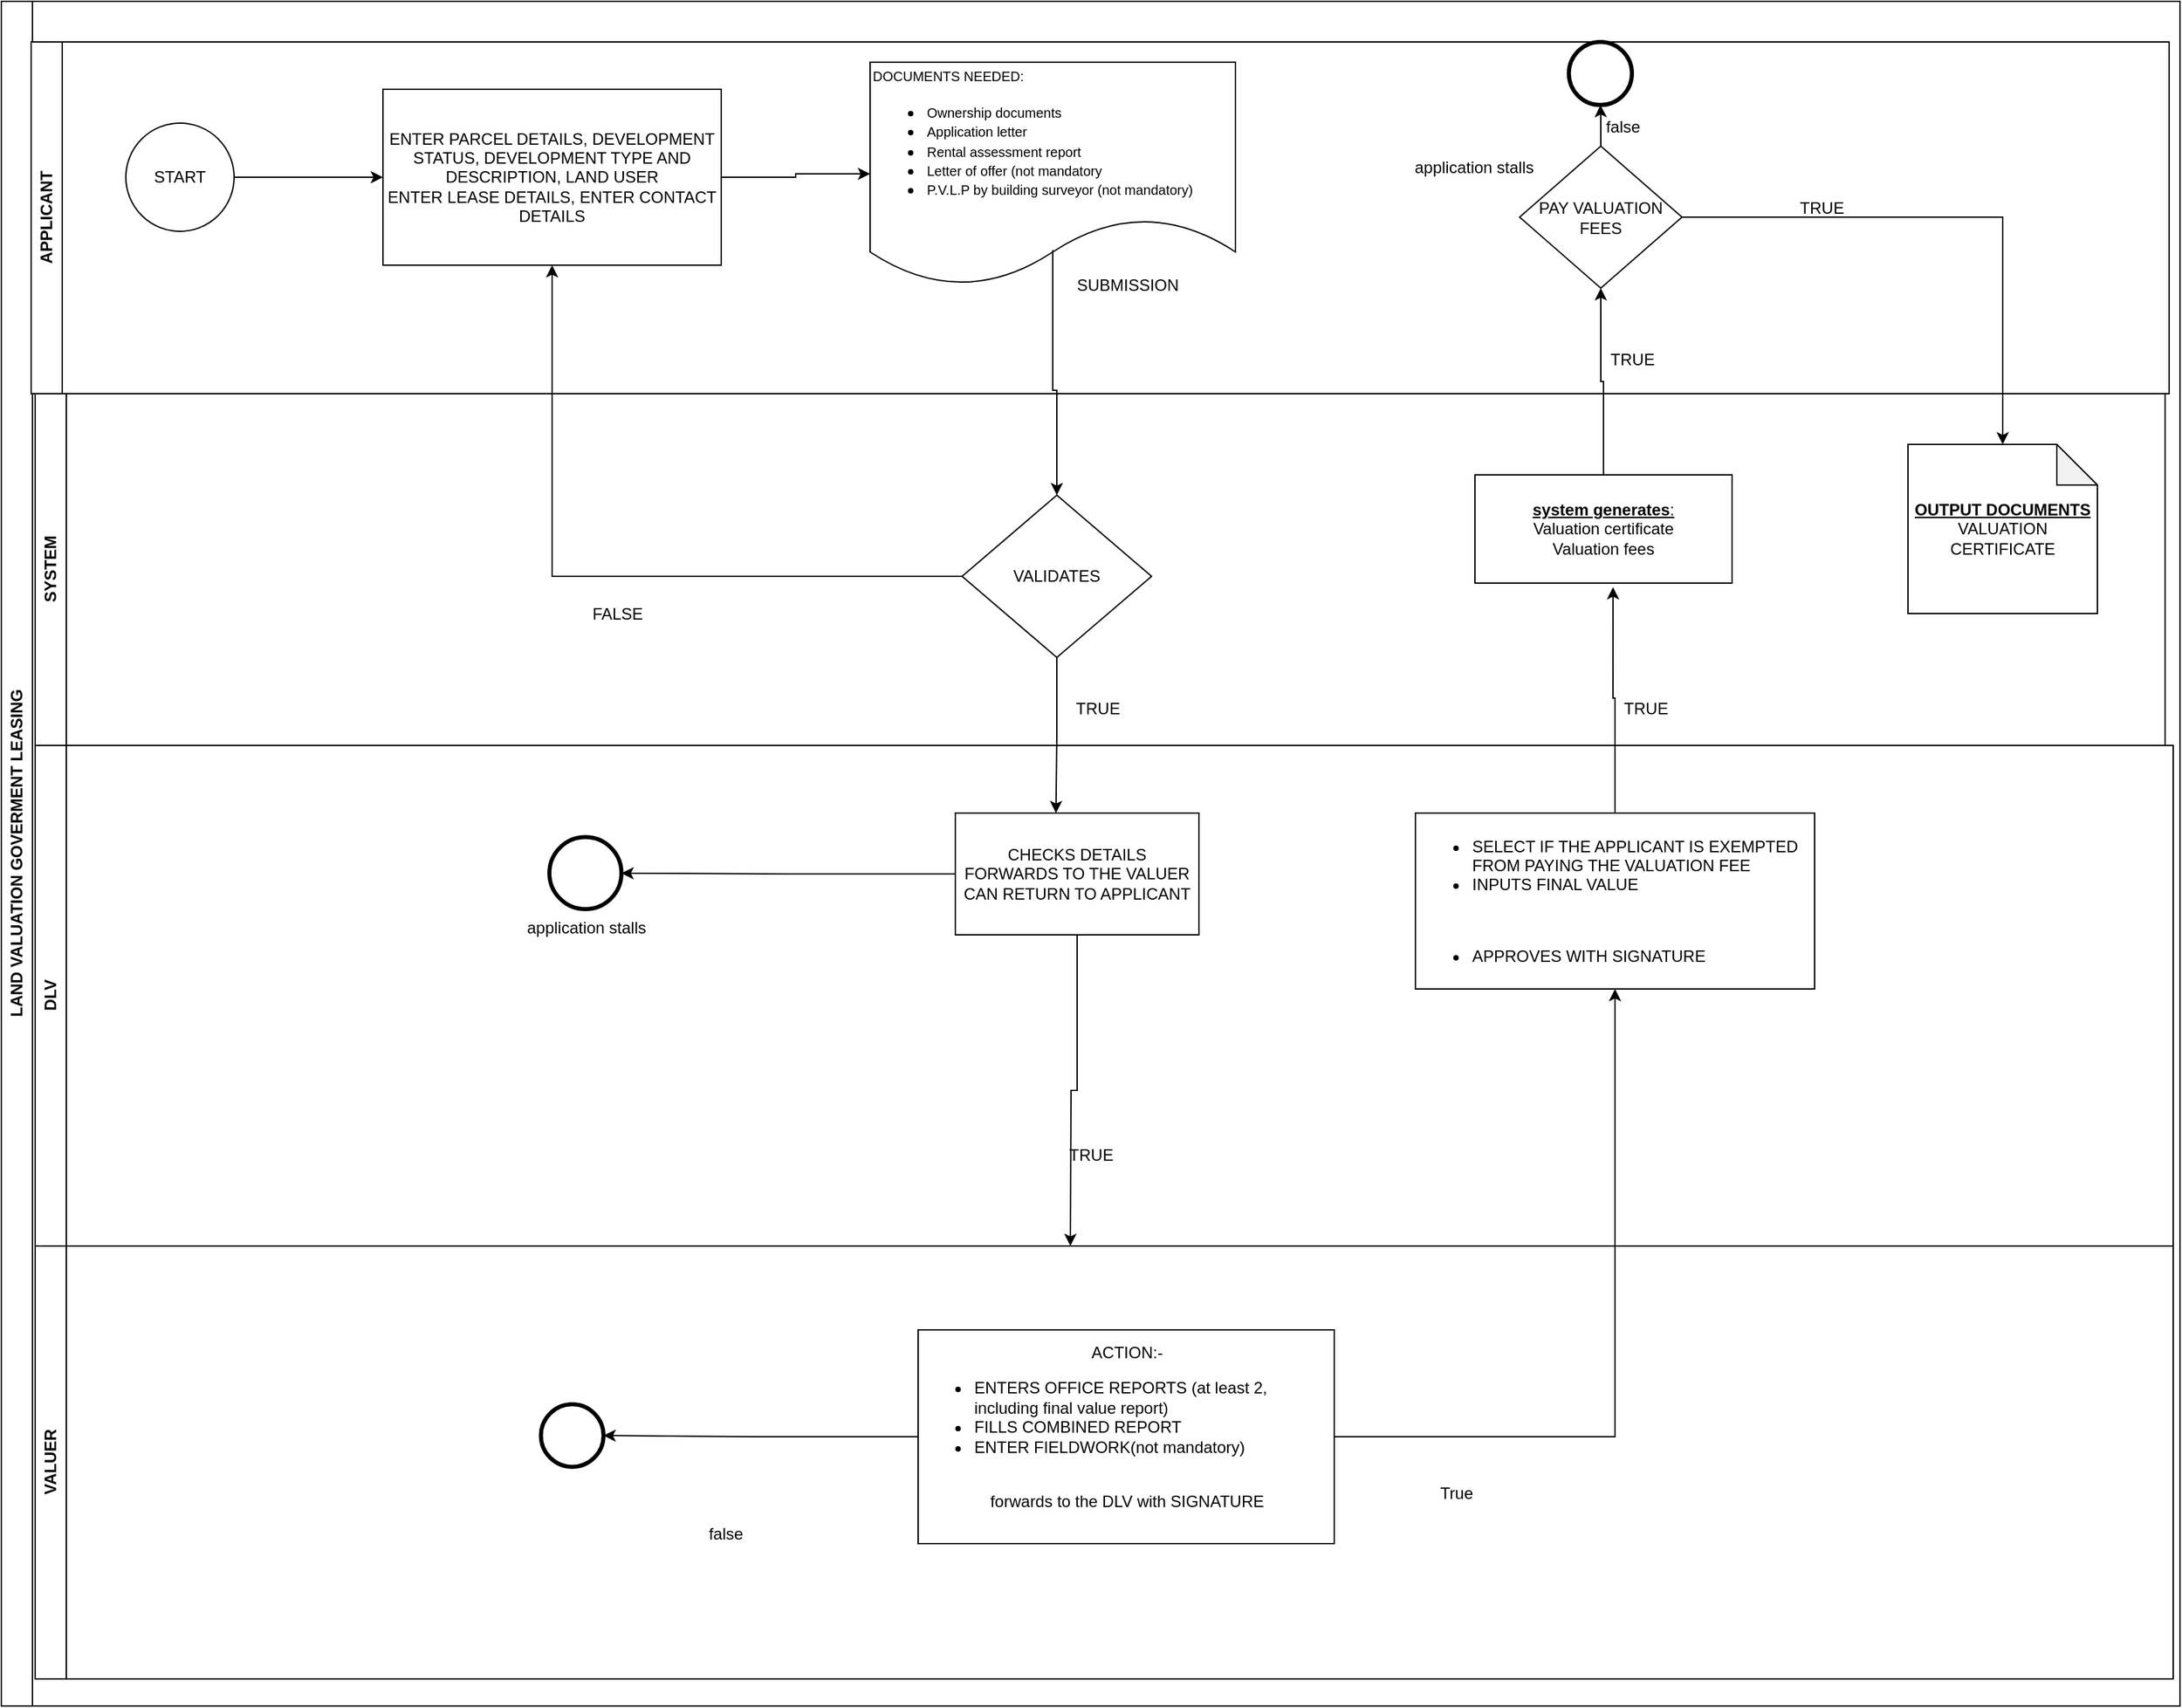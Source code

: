 <mxfile version="24.5.2" type="github">
  <diagram name="Page-1" id="YHwTrwpui1WUX2zM5O42">
    <mxGraphModel dx="1434" dy="1838" grid="1" gridSize="10" guides="1" tooltips="1" connect="1" arrows="1" fold="1" page="1" pageScale="1" pageWidth="850" pageHeight="1100" math="0" shadow="0">
      <root>
        <mxCell id="0" />
        <mxCell id="1" parent="0" />
        <mxCell id="rmX3BGi-3fITCv1f9dis-1" value="LAND VALUATION GOVERMENT LEASING" style="swimlane;horizontal=0;whiteSpace=wrap;html=1;" vertex="1" parent="1">
          <mxGeometry x="75" y="-90" width="1610" height="1260" as="geometry" />
        </mxCell>
        <mxCell id="rmX3BGi-3fITCv1f9dis-2" value="APPLICANT" style="swimlane;horizontal=0;whiteSpace=wrap;html=1;" vertex="1" parent="rmX3BGi-3fITCv1f9dis-1">
          <mxGeometry x="22" y="30" width="1580" height="260" as="geometry" />
        </mxCell>
        <mxCell id="rmX3BGi-3fITCv1f9dis-8" value="" style="edgeStyle=orthogonalEdgeStyle;rounded=0;orthogonalLoop=1;jettySize=auto;html=1;" edge="1" parent="rmX3BGi-3fITCv1f9dis-2" source="rmX3BGi-3fITCv1f9dis-3" target="rmX3BGi-3fITCv1f9dis-4">
          <mxGeometry relative="1" as="geometry" />
        </mxCell>
        <mxCell id="rmX3BGi-3fITCv1f9dis-3" value="ENTER PARCEL DETAILS, DEVELOPMENT STATUS, DEVELOPMENT TYPE AND DESCRIPTION, LAND USER&lt;div&gt;ENTER LEASE DETAILS, ENTER CONTACT DETAILS&lt;/div&gt;" style="whiteSpace=wrap;html=1;" vertex="1" parent="rmX3BGi-3fITCv1f9dis-2">
          <mxGeometry x="260" y="35" width="250" height="130" as="geometry" />
        </mxCell>
        <mxCell id="rmX3BGi-3fITCv1f9dis-4" value="&lt;div style=&quot;&quot;&gt;&lt;span style=&quot;background-color: initial;&quot;&gt;&lt;font style=&quot;font-size: 10px;&quot;&gt;DOCUMENTS NEEDED:&lt;/font&gt;&lt;/span&gt;&lt;/div&gt;&lt;div&gt;&lt;ul&gt;&lt;li&gt;&lt;span id=&quot;docs-internal-guid-4d663203-7fff-78c6-eab6-bbc14cb6f304&quot;&gt;&lt;font style=&quot;font-size: 10px;&quot;&gt;&lt;span style=&quot;background-color: transparent; white-space-collapse: preserve; font-family: Arial, sans-serif;&quot;&gt;Ownership documents&lt;/span&gt;&lt;/font&gt;&lt;/span&gt;&lt;/li&gt;&lt;li&gt;&lt;span id=&quot;docs-internal-guid-4d663203-7fff-78c6-eab6-bbc14cb6f304&quot;&gt;&lt;font style=&quot;font-size: 10px;&quot;&gt;&lt;span style=&quot;background-color: transparent; white-space-collapse: preserve; font-family: Arial, sans-serif;&quot;&gt;Application letter&lt;/span&gt;&lt;/font&gt;&lt;/span&gt;&lt;/li&gt;&lt;li&gt;&lt;span id=&quot;docs-internal-guid-4d663203-7fff-78c6-eab6-bbc14cb6f304&quot;&gt;&lt;font style=&quot;font-size: 10px;&quot;&gt;&lt;span style=&quot;background-color: transparent; white-space-collapse: preserve; font-family: Arial, sans-serif;&quot;&gt;Rental assessment report&lt;/span&gt;&lt;/font&gt;&lt;/span&gt;&lt;/li&gt;&lt;li&gt;&lt;span id=&quot;docs-internal-guid-4d663203-7fff-78c6-eab6-bbc14cb6f304&quot;&gt;&lt;font style=&quot;font-size: 10px;&quot;&gt;&lt;span style=&quot;background-color: transparent; white-space-collapse: preserve; font-family: Arial, sans-serif;&quot;&gt;Letter of offer (not mandatory&lt;/span&gt;&lt;/font&gt;&lt;/span&gt;&lt;/li&gt;&lt;li&gt;&lt;span id=&quot;docs-internal-guid-4d663203-7fff-78c6-eab6-bbc14cb6f304&quot;&gt;&lt;font style=&quot;font-size: 10px;&quot;&gt;&lt;span style=&quot;background-color: transparent; white-space-collapse: preserve; font-family: Arial, sans-serif;&quot;&gt;P.V.L.P by building surveyor (not mandatory)&lt;/span&gt;&lt;/font&gt;&lt;/span&gt;&lt;/li&gt;&lt;/ul&gt;&lt;/div&gt;" style="shape=document;whiteSpace=wrap;html=1;boundedLbl=1;align=left;" vertex="1" parent="rmX3BGi-3fITCv1f9dis-2">
          <mxGeometry x="620" y="15" width="270" height="165" as="geometry" />
        </mxCell>
        <mxCell id="rmX3BGi-3fITCv1f9dis-7" style="edgeStyle=orthogonalEdgeStyle;rounded=0;orthogonalLoop=1;jettySize=auto;html=1;" edge="1" parent="rmX3BGi-3fITCv1f9dis-2" source="rmX3BGi-3fITCv1f9dis-6" target="rmX3BGi-3fITCv1f9dis-3">
          <mxGeometry relative="1" as="geometry" />
        </mxCell>
        <mxCell id="rmX3BGi-3fITCv1f9dis-6" value="START" style="ellipse;whiteSpace=wrap;html=1;aspect=fixed;" vertex="1" parent="rmX3BGi-3fITCv1f9dis-2">
          <mxGeometry x="70" y="60" width="80" height="80" as="geometry" />
        </mxCell>
        <mxCell id="rmX3BGi-3fITCv1f9dis-15" value="SUBMISSION" style="text;html=1;align=center;verticalAlign=middle;resizable=0;points=[];autosize=1;strokeColor=none;fillColor=none;" vertex="1" parent="rmX3BGi-3fITCv1f9dis-2">
          <mxGeometry x="760" y="165" width="100" height="30" as="geometry" />
        </mxCell>
        <mxCell id="rmX3BGi-3fITCv1f9dis-38" value="PAY VALUATION FEES" style="rhombus;whiteSpace=wrap;html=1;" vertex="1" parent="rmX3BGi-3fITCv1f9dis-2">
          <mxGeometry x="1100" y="77" width="120" height="105" as="geometry" />
        </mxCell>
        <mxCell id="rmX3BGi-3fITCv1f9dis-40" value="" style="points=[[0.145,0.145,0],[0.5,0,0],[0.855,0.145,0],[1,0.5,0],[0.855,0.855,0],[0.5,1,0],[0.145,0.855,0],[0,0.5,0]];shape=mxgraph.bpmn.event;html=1;verticalLabelPosition=bottom;labelBackgroundColor=#ffffff;verticalAlign=top;align=center;perimeter=ellipsePerimeter;outlineConnect=0;aspect=fixed;outline=end;symbol=terminate2;" vertex="1" parent="rmX3BGi-3fITCv1f9dis-2">
          <mxGeometry x="1136.38" width="46.62" height="46.62" as="geometry" />
        </mxCell>
        <mxCell id="rmX3BGi-3fITCv1f9dis-139" value="" style="edgeStyle=orthogonalEdgeStyle;rounded=0;orthogonalLoop=1;jettySize=auto;html=1;entryX=0.5;entryY=1;entryDx=0;entryDy=0;entryPerimeter=0;" edge="1" parent="rmX3BGi-3fITCv1f9dis-2" source="rmX3BGi-3fITCv1f9dis-38" target="rmX3BGi-3fITCv1f9dis-40">
          <mxGeometry relative="1" as="geometry" />
        </mxCell>
        <mxCell id="rmX3BGi-3fITCv1f9dis-142" value="TRUE" style="text;html=1;align=center;verticalAlign=middle;resizable=0;points=[];autosize=1;strokeColor=none;fillColor=none;" vertex="1" parent="rmX3BGi-3fITCv1f9dis-2">
          <mxGeometry x="1153" y="220" width="60" height="30" as="geometry" />
        </mxCell>
        <mxCell id="rmX3BGi-3fITCv1f9dis-9" value="SYSTEM" style="swimlane;horizontal=0;whiteSpace=wrap;html=1;" vertex="1" parent="rmX3BGi-3fITCv1f9dis-1">
          <mxGeometry x="25" y="290" width="1574" height="260" as="geometry" />
        </mxCell>
        <mxCell id="rmX3BGi-3fITCv1f9dis-10" value="VALIDATES" style="rhombus;whiteSpace=wrap;html=1;" vertex="1" parent="rmX3BGi-3fITCv1f9dis-9">
          <mxGeometry x="685" y="75" width="140" height="120" as="geometry" />
        </mxCell>
        <mxCell id="rmX3BGi-3fITCv1f9dis-21" value="TRUE" style="text;html=1;align=center;verticalAlign=middle;resizable=0;points=[];autosize=1;strokeColor=none;fillColor=none;" vertex="1" parent="rmX3BGi-3fITCv1f9dis-9">
          <mxGeometry x="755" y="218" width="60" height="30" as="geometry" />
        </mxCell>
        <mxCell id="rmX3BGi-3fITCv1f9dis-37" value="&lt;u&gt;&lt;b&gt;system generates&lt;/b&gt;:&lt;/u&gt;&lt;div&gt;Valuation certificate&lt;/div&gt;&lt;div&gt;Valuation fees&lt;/div&gt;" style="rounded=0;whiteSpace=wrap;html=1;" vertex="1" parent="rmX3BGi-3fITCv1f9dis-9">
          <mxGeometry x="1064" y="60" width="190" height="80" as="geometry" />
        </mxCell>
        <mxCell id="rmX3BGi-3fITCv1f9dis-135" value="&lt;u&gt;&lt;b&gt;OUTPUT DOCUMENTS&lt;/b&gt;&lt;/u&gt;&lt;div&gt;VALUATION CERTIFICATE&lt;/div&gt;" style="shape=note;whiteSpace=wrap;html=1;backgroundOutline=1;darkOpacity=0.05;" vertex="1" parent="rmX3BGi-3fITCv1f9dis-9">
          <mxGeometry x="1384" y="37.5" width="140" height="125" as="geometry" />
        </mxCell>
        <mxCell id="rmX3BGi-3fITCv1f9dis-11" value="" style="edgeStyle=orthogonalEdgeStyle;rounded=0;orthogonalLoop=1;jettySize=auto;html=1;exitX=0.5;exitY=0.842;exitDx=0;exitDy=0;exitPerimeter=0;entryX=0.5;entryY=0;entryDx=0;entryDy=0;" edge="1" parent="rmX3BGi-3fITCv1f9dis-1" source="rmX3BGi-3fITCv1f9dis-4" target="rmX3BGi-3fITCv1f9dis-10">
          <mxGeometry relative="1" as="geometry">
            <mxPoint x="774.5" y="165" as="sourcePoint" />
            <mxPoint x="774.5" y="255" as="targetPoint" />
            <Array as="points" />
          </mxGeometry>
        </mxCell>
        <mxCell id="rmX3BGi-3fITCv1f9dis-16" value="DLV" style="swimlane;horizontal=0;whiteSpace=wrap;html=1;" vertex="1" parent="rmX3BGi-3fITCv1f9dis-1">
          <mxGeometry x="25" y="550" width="1580" height="370" as="geometry" />
        </mxCell>
        <mxCell id="rmX3BGi-3fITCv1f9dis-32" style="edgeStyle=orthogonalEdgeStyle;rounded=0;orthogonalLoop=1;jettySize=auto;html=1;" edge="1" parent="rmX3BGi-3fITCv1f9dis-16" source="rmX3BGi-3fITCv1f9dis-19" target="rmX3BGi-3fITCv1f9dis-31">
          <mxGeometry relative="1" as="geometry" />
        </mxCell>
        <mxCell id="rmX3BGi-3fITCv1f9dis-19" value="CHECKS DETAILS&lt;br&gt;FORWARDS TO THE VALUER&lt;div&gt;CAN RETURN TO APPLICANT&lt;/div&gt;" style="rounded=0;whiteSpace=wrap;html=1;" vertex="1" parent="rmX3BGi-3fITCv1f9dis-16">
          <mxGeometry x="680" y="50" width="180" height="90" as="geometry" />
        </mxCell>
        <mxCell id="rmX3BGi-3fITCv1f9dis-26" value="&lt;ul&gt;&lt;li&gt;&lt;span style=&quot;background-color: initial;&quot;&gt;SELECT IF THE APPLICANT IS EXEMPTED FROM PAYING THE VALUATION FEE&lt;/span&gt;&lt;br&gt;&lt;/li&gt;&lt;li&gt;INPUTS FINAL VALUE&lt;/li&gt;&lt;/ul&gt;&lt;div&gt;&lt;br&gt;&lt;/div&gt;&lt;ul&gt;&lt;li&gt;APPROVES WITH SIGNATURE&lt;/li&gt;&lt;/ul&gt;" style="rounded=0;whiteSpace=wrap;html=1;align=left;" vertex="1" parent="rmX3BGi-3fITCv1f9dis-16">
          <mxGeometry x="1020" y="50" width="295" height="130" as="geometry" />
        </mxCell>
        <mxCell id="rmX3BGi-3fITCv1f9dis-31" value="application stalls" style="points=[[0.145,0.145,0],[0.5,0,0],[0.855,0.145,0],[1,0.5,0],[0.855,0.855,0],[0.5,1,0],[0.145,0.855,0],[0,0.5,0]];shape=mxgraph.bpmn.event;html=1;verticalLabelPosition=bottom;labelBackgroundColor=#ffffff;verticalAlign=top;align=center;perimeter=ellipsePerimeter;outlineConnect=0;aspect=fixed;outline=end;symbol=terminate2;" vertex="1" parent="rmX3BGi-3fITCv1f9dis-16">
          <mxGeometry x="380" y="67.75" width="53.25" height="53.25" as="geometry" />
        </mxCell>
        <mxCell id="rmX3BGi-3fITCv1f9dis-17" style="edgeStyle=orthogonalEdgeStyle;rounded=0;orthogonalLoop=1;jettySize=auto;html=1;entryX=0.5;entryY=1;entryDx=0;entryDy=0;" edge="1" parent="rmX3BGi-3fITCv1f9dis-1" source="rmX3BGi-3fITCv1f9dis-10" target="rmX3BGi-3fITCv1f9dis-3">
          <mxGeometry relative="1" as="geometry" />
        </mxCell>
        <mxCell id="rmX3BGi-3fITCv1f9dis-20" style="edgeStyle=orthogonalEdgeStyle;rounded=0;orthogonalLoop=1;jettySize=auto;html=1;entryX=0.413;entryY=0;entryDx=0;entryDy=0;entryPerimeter=0;" edge="1" parent="rmX3BGi-3fITCv1f9dis-1" source="rmX3BGi-3fITCv1f9dis-10" target="rmX3BGi-3fITCv1f9dis-19">
          <mxGeometry relative="1" as="geometry" />
        </mxCell>
        <mxCell id="rmX3BGi-3fITCv1f9dis-22" value="VALUER" style="swimlane;horizontal=0;whiteSpace=wrap;html=1;" vertex="1" parent="rmX3BGi-3fITCv1f9dis-1">
          <mxGeometry x="25" y="920" width="1580" height="320" as="geometry" />
        </mxCell>
        <mxCell id="rmX3BGi-3fITCv1f9dis-24" value="ACTION:-&lt;div style=&quot;text-align: left;&quot;&gt;&lt;ul&gt;&lt;li&gt;ENTERS OFFICE REPORTS (at least 2, including final value report)&lt;/li&gt;&lt;li&gt;FILLS COMBINED REPORT&lt;/li&gt;&lt;li&gt;ENTER FIELDWORK(not mandatory)&lt;/li&gt;&lt;/ul&gt;&lt;/div&gt;&lt;div style=&quot;text-align: left;&quot;&gt;&lt;br&gt;&lt;/div&gt;&lt;div&gt;forwards to the DLV with SIGNATURE&lt;/div&gt;&lt;div&gt;&lt;br&gt;&lt;/div&gt;" style="rounded=0;whiteSpace=wrap;html=1;" vertex="1" parent="rmX3BGi-3fITCv1f9dis-22">
          <mxGeometry x="652.5" y="62" width="307.5" height="158" as="geometry" />
        </mxCell>
        <mxCell id="rmX3BGi-3fITCv1f9dis-33" value="" style="points=[[0.145,0.145,0],[0.5,0,0],[0.855,0.145,0],[1,0.5,0],[0.855,0.855,0],[0.5,1,0],[0.145,0.855,0],[0,0.5,0]];shape=mxgraph.bpmn.event;html=1;verticalLabelPosition=bottom;labelBackgroundColor=#ffffff;verticalAlign=top;align=center;perimeter=ellipsePerimeter;outlineConnect=0;aspect=fixed;outline=end;symbol=terminate2;" vertex="1" parent="rmX3BGi-3fITCv1f9dis-22">
          <mxGeometry x="373.75" y="117" width="46.25" height="46.25" as="geometry" />
        </mxCell>
        <mxCell id="rmX3BGi-3fITCv1f9dis-34" style="edgeStyle=orthogonalEdgeStyle;rounded=0;orthogonalLoop=1;jettySize=auto;html=1;entryX=1;entryY=0.5;entryDx=0;entryDy=0;entryPerimeter=0;" edge="1" parent="rmX3BGi-3fITCv1f9dis-22" source="rmX3BGi-3fITCv1f9dis-24" target="rmX3BGi-3fITCv1f9dis-33">
          <mxGeometry relative="1" as="geometry" />
        </mxCell>
        <mxCell id="rmX3BGi-3fITCv1f9dis-25" style="edgeStyle=orthogonalEdgeStyle;rounded=0;orthogonalLoop=1;jettySize=auto;html=1;" edge="1" parent="rmX3BGi-3fITCv1f9dis-1" source="rmX3BGi-3fITCv1f9dis-19">
          <mxGeometry relative="1" as="geometry">
            <mxPoint x="790" y="920" as="targetPoint" />
          </mxGeometry>
        </mxCell>
        <mxCell id="rmX3BGi-3fITCv1f9dis-27" style="edgeStyle=orthogonalEdgeStyle;rounded=0;orthogonalLoop=1;jettySize=auto;html=1;" edge="1" parent="rmX3BGi-3fITCv1f9dis-1" source="rmX3BGi-3fITCv1f9dis-24" target="rmX3BGi-3fITCv1f9dis-26">
          <mxGeometry relative="1" as="geometry">
            <mxPoint x="1180" y="680" as="targetPoint" />
          </mxGeometry>
        </mxCell>
        <mxCell id="rmX3BGi-3fITCv1f9dis-43" style="edgeStyle=orthogonalEdgeStyle;rounded=0;orthogonalLoop=1;jettySize=auto;html=1;entryX=0.5;entryY=1;entryDx=0;entryDy=0;" edge="1" parent="rmX3BGi-3fITCv1f9dis-1" source="rmX3BGi-3fITCv1f9dis-37" target="rmX3BGi-3fITCv1f9dis-38">
          <mxGeometry relative="1" as="geometry" />
        </mxCell>
        <mxCell id="rmX3BGi-3fITCv1f9dis-44" style="edgeStyle=orthogonalEdgeStyle;rounded=0;orthogonalLoop=1;jettySize=auto;html=1;entryX=0.537;entryY=1.038;entryDx=0;entryDy=0;entryPerimeter=0;" edge="1" parent="rmX3BGi-3fITCv1f9dis-1" source="rmX3BGi-3fITCv1f9dis-26" target="rmX3BGi-3fITCv1f9dis-37">
          <mxGeometry relative="1" as="geometry" />
        </mxCell>
        <mxCell id="rmX3BGi-3fITCv1f9dis-140" style="edgeStyle=orthogonalEdgeStyle;rounded=0;orthogonalLoop=1;jettySize=auto;html=1;entryX=0.5;entryY=0;entryDx=0;entryDy=0;entryPerimeter=0;" edge="1" parent="rmX3BGi-3fITCv1f9dis-1" source="rmX3BGi-3fITCv1f9dis-38" target="rmX3BGi-3fITCv1f9dis-135">
          <mxGeometry relative="1" as="geometry" />
        </mxCell>
        <mxCell id="rmX3BGi-3fITCv1f9dis-18" value="FALSE" style="text;html=1;align=center;verticalAlign=middle;resizable=0;points=[];autosize=1;strokeColor=none;fillColor=none;" vertex="1" parent="1">
          <mxGeometry x="500" y="348" width="60" height="30" as="geometry" />
        </mxCell>
        <mxCell id="rmX3BGi-3fITCv1f9dis-28" value="TRUE" style="text;html=1;align=center;verticalAlign=middle;resizable=0;points=[];autosize=1;strokeColor=none;fillColor=none;" vertex="1" parent="1">
          <mxGeometry x="850" y="748" width="60" height="30" as="geometry" />
        </mxCell>
        <mxCell id="rmX3BGi-3fITCv1f9dis-35" value="false" style="text;html=1;align=center;verticalAlign=middle;resizable=0;points=[];autosize=1;strokeColor=none;fillColor=none;" vertex="1" parent="1">
          <mxGeometry x="585" y="1028" width="50" height="30" as="geometry" />
        </mxCell>
        <mxCell id="rmX3BGi-3fITCv1f9dis-36" value="True" style="text;html=1;align=center;verticalAlign=middle;resizable=0;points=[];autosize=1;strokeColor=none;fillColor=none;" vertex="1" parent="1">
          <mxGeometry x="1125" y="998" width="50" height="30" as="geometry" />
        </mxCell>
        <mxCell id="rmX3BGi-3fITCv1f9dis-42" value="&lt;span style=&quot;background-color: rgb(255, 255, 255);&quot;&gt;application stalls&lt;/span&gt;" style="text;html=1;align=center;verticalAlign=middle;resizable=0;points=[];autosize=1;strokeColor=none;fillColor=none;" vertex="1" parent="1">
          <mxGeometry x="1108" y="18" width="110" height="30" as="geometry" />
        </mxCell>
        <mxCell id="rmX3BGi-3fITCv1f9dis-141" value="TRUE" style="text;html=1;align=center;verticalAlign=middle;resizable=0;points=[];autosize=1;strokeColor=none;fillColor=none;" vertex="1" parent="1">
          <mxGeometry x="1260" y="418" width="60" height="30" as="geometry" />
        </mxCell>
        <mxCell id="rmX3BGi-3fITCv1f9dis-143" value="TRUE" style="text;html=1;align=center;verticalAlign=middle;resizable=0;points=[];autosize=1;strokeColor=none;fillColor=none;" vertex="1" parent="1">
          <mxGeometry x="1390" y="48" width="60" height="30" as="geometry" />
        </mxCell>
        <mxCell id="rmX3BGi-3fITCv1f9dis-144" value="false" style="text;html=1;align=center;verticalAlign=middle;resizable=0;points=[];autosize=1;strokeColor=none;fillColor=none;" vertex="1" parent="1">
          <mxGeometry x="1248" y="-12" width="50" height="30" as="geometry" />
        </mxCell>
      </root>
    </mxGraphModel>
  </diagram>
</mxfile>
